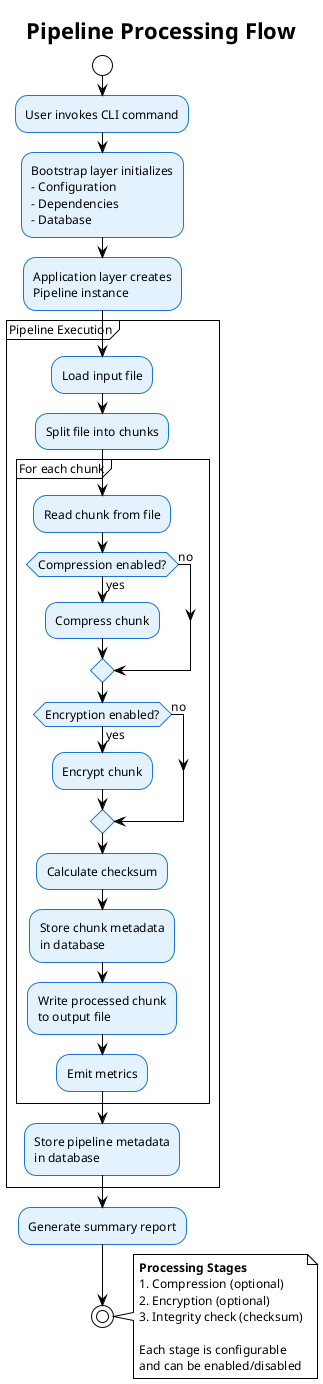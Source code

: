 @startuml pipeline-flow
!theme plain
skinparam defaultFontName Arial
skinparam defaultFontSize 12
skinparam activityBorderColor #1976D2
skinparam activityBackgroundColor #E3F2FD

title Pipeline Processing Flow

start

:User invokes CLI command;

:Bootstrap layer initializes\n- Configuration\n- Dependencies\n- Database;

:Application layer creates\nPipeline instance;

partition "Pipeline Execution" {
  :Load input file;

  :Split file into chunks;

  partition "For each chunk" {
    :Read chunk from file;

    if (Compression enabled?) then (yes)
      :Compress chunk;
    else (no)
    endif

    if (Encryption enabled?) then (yes)
      :Encrypt chunk;
    else (no)
    endif

    :Calculate checksum;

    :Store chunk metadata\nin database;

    :Write processed chunk\nto output file;

    :Emit metrics;
  }

  :Store pipeline metadata\nin database;
}

:Generate summary report;

stop

note right
  **Processing Stages**
  1. Compression (optional)
  2. Encryption (optional)
  3. Integrity check (checksum)

  Each stage is configurable
  and can be enabled/disabled
end note

@enduml
